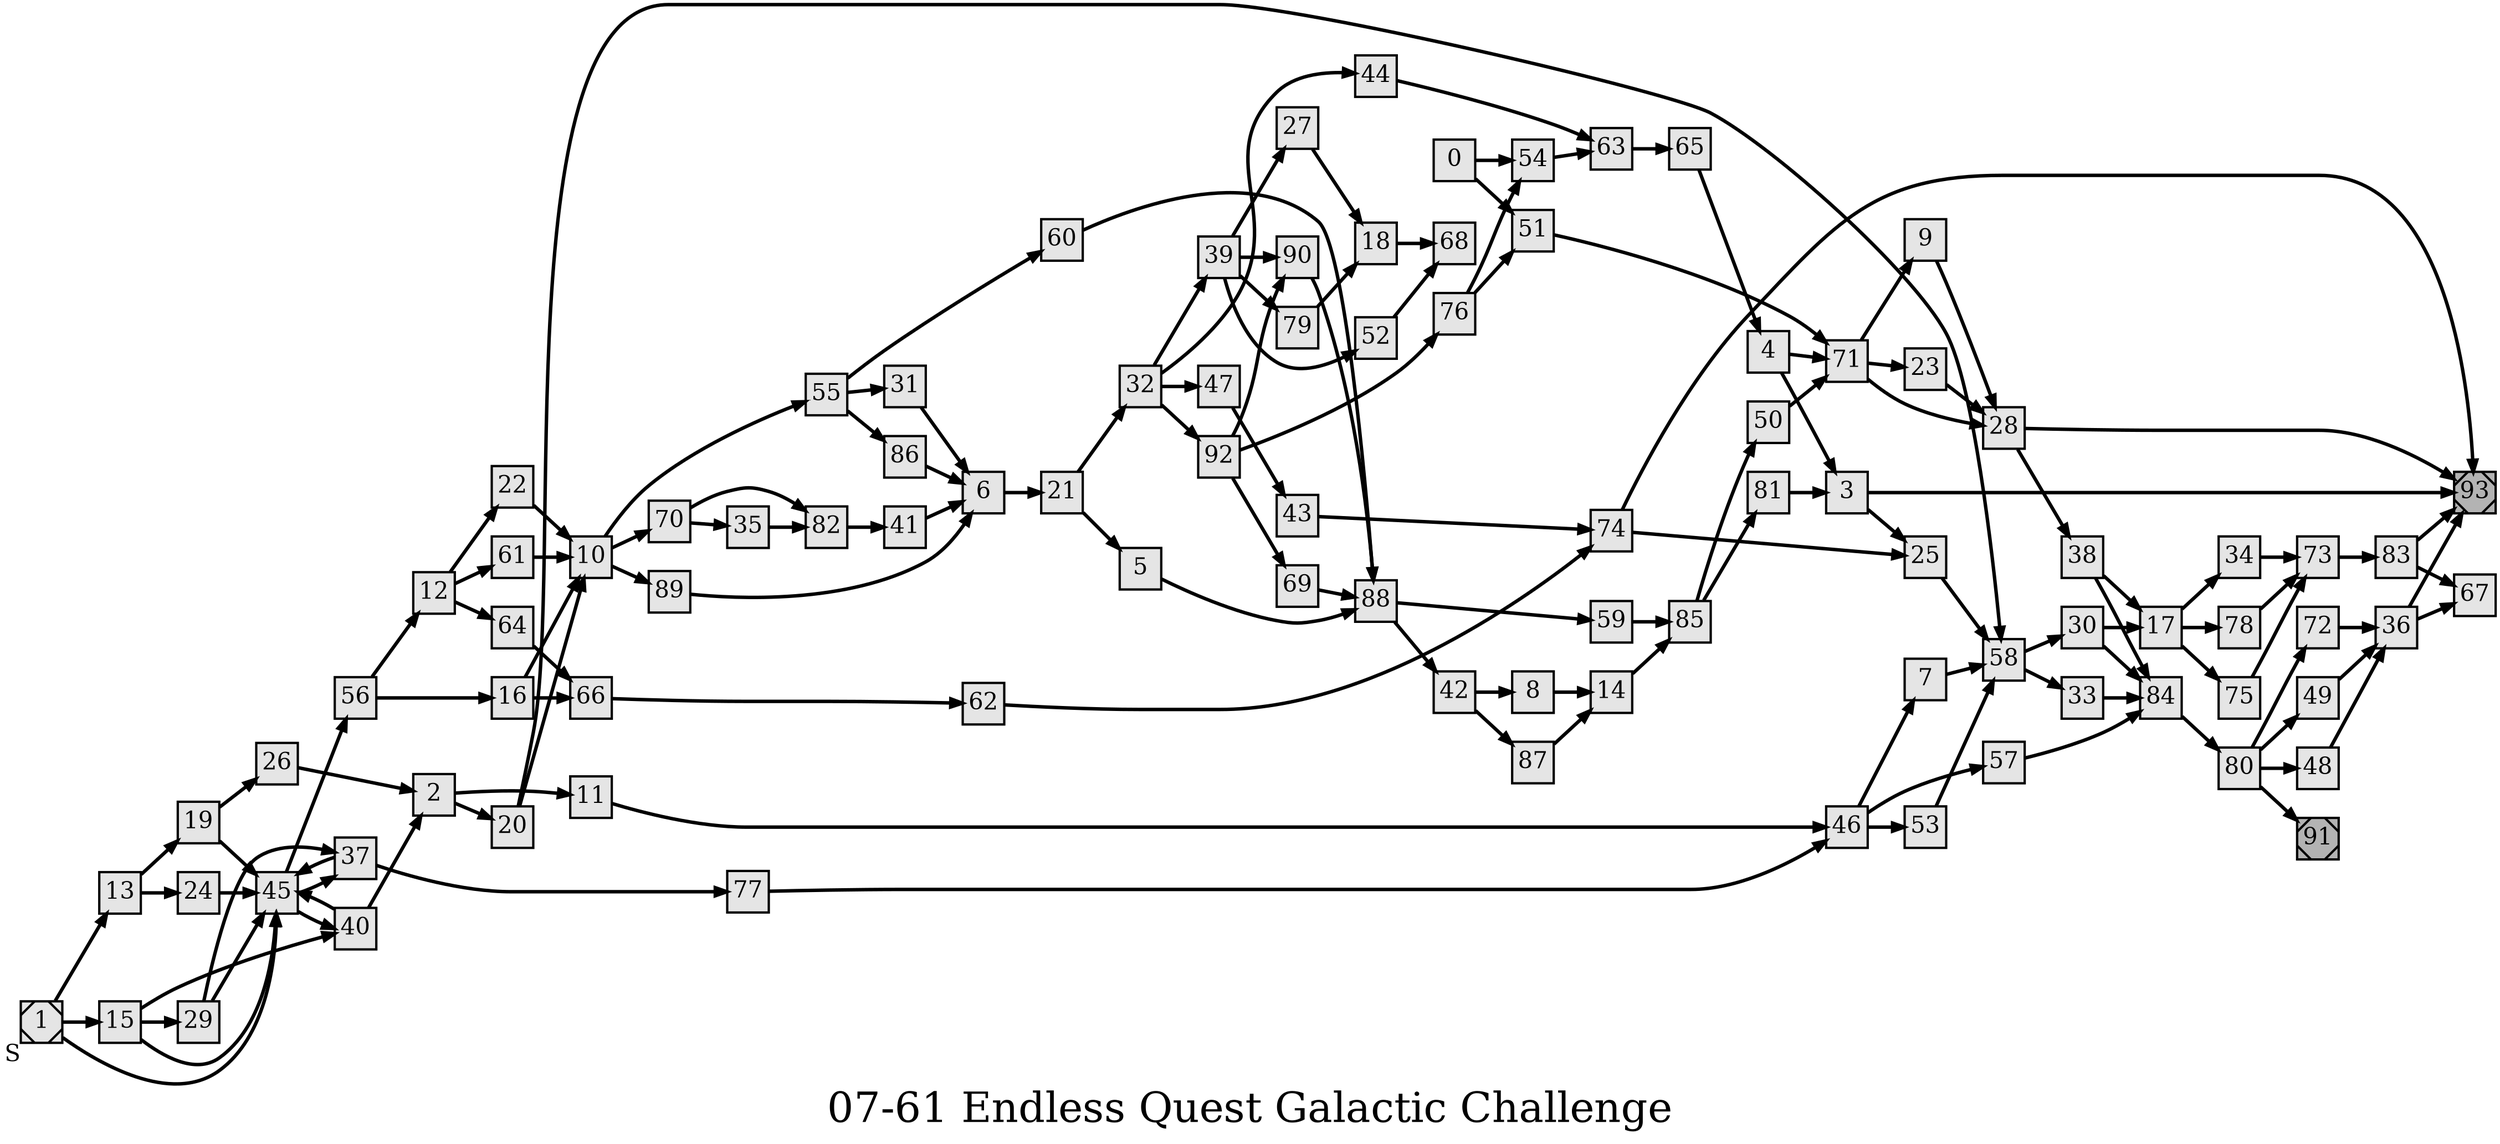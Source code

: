 digraph g{
  graph [ label="07-61 Endless Quest Galactic Challenge" rankdir=LR, ordering=out, fontsize=36, nodesep="0.35", ranksep="0.45"];
  node  [shape=rect, penwidth=2, fontsize=20, style=filled, fillcolor=grey90, margin="0,0", labelfloat=true, regular=true, fixedsize=true];
  edge  [labelfloat=true, penwidth=3, fontsize=12];
  // ---;
  // group  : Katz;
  // id     :;
  // gbid   :;
  // series :;
  // title  :;
  // author :;
  // credit:;
  // - name : Rachael Grainger;
  // role : encoder;
  // date : 2017-08-30;
  // - name : Jeremy Douglass;
  // role : editor;
  // date : 2017-10-19;
  // render:;
  // - name   : small;
  // styles : gvStyles-small.txt;
  // engine : dot;
  // comment: >;
  
  // ---;
  
  // From | To | Label;
  
  0 -> 54;
  0 -> 51;
  1	[ xlabel="S", shape=Msquare, fontsize=20 ];
  1 -> 13;
  1 -> 15;
  1 -> 45;
  2 -> 11;
  2 -> 20;
  3 -> 93;
  3 -> 25;
  4 -> 71;
  4 -> 3;
  5 -> 88;
  6 -> 21;
  7 -> 58;
  8 -> 14;
  9 -> 28;
  10 -> 55;
  10 -> 70;
  10 -> 89;
  11 -> 46;
  12 -> 22;
  12 -> 61;
  12 -> 64;
  13 -> 19;
  13 -> 24;
  14 -> 85;
  15 -> 40;
  15 -> 29;
  15 -> 45;
  16 -> 10;
  16 -> 66;
  17 -> 34;
  17 -> 78;
  17 -> 75;
  18 -> 68;
  19 -> 26;
  19 -> 45;
  20 -> 58;
  20 -> 10;
  21 -> 32;
  21 -> 5;
  22 -> 10;
  23 -> 28;
  24 -> 45;
  25 -> 58;
  26 -> 2;
  27 -> 18;
  28 -> 93;
  28 -> 38;
  29 -> 37;
  29 -> 45;
  30 -> 17;
  30 -> 84;
  31 -> 6;
  32 -> 39;
  32 -> 44;
  32 -> 47;
  32 -> 92;
  33 -> 84;
  34 -> 73;
  35 -> 82;
  36 -> 93;
  36 -> 67;
  37 -> 77;
  37 -> 45;
  38 -> 17;
  38 -> 84;
  39 -> 27;
  39 -> 90;
  39 -> 79;
  39 -> 52;
  40 -> 2;
  40 -> 45;
  41 -> 6;
  42 -> 8;
  42 -> 87;
  43 -> 74;
  44 -> 63;
  45 -> 56;
  45 -> 37;
  45 -> 40;
  46 -> 7;
  46 -> 57;
  46 -> 53;
  47 -> 43;
  48 -> 36;
  49 -> 36;
  50 -> 71;
  51 -> 71;
  52 -> 68;
  53 -> 58;
  54 -> 63;
  55 -> 60;
  55 -> 31;
  55 -> 86;
  56 -> 12;
  56 -> 16;
  57 -> 84;
  58 -> 30;
  58 -> 33;
  59 -> 85;
  60 -> 88;
  61 -> 10;
  62 -> 74;
  63 -> 65;
  64 -> 66;
  65 -> 4;
  66 -> 62;
  69 -> 88;
  70 -> 82;
  70 -> 35;
  71 -> 9;
  71 -> 23;
  71 -> 28;
  72 -> 36;
  73 -> 83;
  74 -> 93;
  74 -> 25;
  75 -> 73;
  76 -> 54;
  76 -> 51;
  77 -> 46;
  78 -> 73;
  79 -> 18;
  80 -> 72;
  80 -> 49;
  80 -> 48;
  80 -> 91;
  81 -> 3;
  82 -> 41;
  83 -> 93;
  83 -> 67;
  84 -> 80;
  85 -> 50;
  85 -> 81;
  86 -> 6;
  87 -> 14;
  88 -> 59;
  88 -> 42;
  89 -> 6;
  90 -> 88;
  91	[ xlabel="E", shape=Msquare, fontsize=20, fillcolor=grey70, xlabel="" ];
  92 -> 90;
  92 -> 76;
  92 -> 69;
  93	[ xlabel="E", shape=Msquare, fontsize=20, fillcolor=grey70, xlabel="" ];
}

